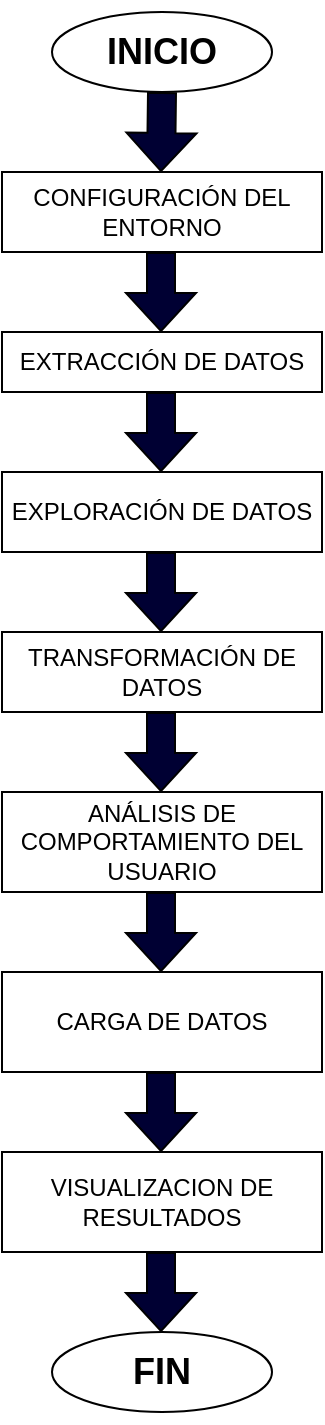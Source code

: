 <mxfile version="24.7.6">
  <diagram name="Página-1" id="bsm2oj6SQXpiPnp1-YW8">
    <mxGraphModel dx="1290" dy="522" grid="1" gridSize="10" guides="1" tooltips="1" connect="1" arrows="1" fold="1" page="1" pageScale="1" pageWidth="827" pageHeight="1169" math="0" shadow="0">
      <root>
        <mxCell id="0" />
        <mxCell id="1" parent="0" />
        <mxCell id="GJdfmRFcMUVtEZ-HNfMy-1" value="CONFIGURACIÓN DEL ENTORNO" style="rounded=0;whiteSpace=wrap;html=1;" parent="1" vertex="1">
          <mxGeometry x="320" y="120" width="160" height="40" as="geometry" />
        </mxCell>
        <mxCell id="GJdfmRFcMUVtEZ-HNfMy-2" value="EXTRACCIÓN DE DATOS" style="rounded=0;whiteSpace=wrap;html=1;" parent="1" vertex="1">
          <mxGeometry x="320" y="200" width="160" height="30" as="geometry" />
        </mxCell>
        <mxCell id="GJdfmRFcMUVtEZ-HNfMy-3" value="EXPLORACIÓN DE DATOS" style="rounded=0;whiteSpace=wrap;html=1;" parent="1" vertex="1">
          <mxGeometry x="320" y="270" width="160" height="40" as="geometry" />
        </mxCell>
        <mxCell id="GJdfmRFcMUVtEZ-HNfMy-5" value="&lt;h2&gt;INICIO&lt;/h2&gt;" style="ellipse;whiteSpace=wrap;html=1;" parent="1" vertex="1">
          <mxGeometry x="345" y="40" width="110" height="40" as="geometry" />
        </mxCell>
        <mxCell id="GJdfmRFcMUVtEZ-HNfMy-7" value="TRANSFORMACIÓN DE DATOS" style="rounded=0;whiteSpace=wrap;html=1;" parent="1" vertex="1">
          <mxGeometry x="320" y="350" width="160" height="40" as="geometry" />
        </mxCell>
        <mxCell id="GJdfmRFcMUVtEZ-HNfMy-8" value="ANÁLISIS DE COMPORTAMIENTO DEL USUARIO" style="rounded=0;whiteSpace=wrap;html=1;" parent="1" vertex="1">
          <mxGeometry x="320" y="430" width="160" height="50" as="geometry" />
        </mxCell>
        <mxCell id="GJdfmRFcMUVtEZ-HNfMy-9" value="VISUALIZACION DE RESULTADOS" style="rounded=0;whiteSpace=wrap;html=1;" parent="1" vertex="1">
          <mxGeometry x="320" y="610" width="160" height="50" as="geometry" />
        </mxCell>
        <mxCell id="GJdfmRFcMUVtEZ-HNfMy-10" value="&lt;h2&gt;FIN&lt;/h2&gt;" style="ellipse;whiteSpace=wrap;html=1;" parent="1" vertex="1">
          <mxGeometry x="345" y="700" width="110" height="40" as="geometry" />
        </mxCell>
        <mxCell id="GJdfmRFcMUVtEZ-HNfMy-11" value="" style="shape=flexArrow;endArrow=classic;html=1;rounded=0;width=14;endSize=6;fillColor=#000033;exitX=0.5;exitY=1;exitDx=0;exitDy=0;" parent="1" source="GJdfmRFcMUVtEZ-HNfMy-5" edge="1">
          <mxGeometry width="50" height="50" relative="1" as="geometry">
            <mxPoint x="399.5" y="85" as="sourcePoint" />
            <mxPoint x="399.5" y="120" as="targetPoint" />
          </mxGeometry>
        </mxCell>
        <mxCell id="GJdfmRFcMUVtEZ-HNfMy-21" value="" style="shape=flexArrow;endArrow=classic;html=1;rounded=0;width=14;endSize=6;fillColor=#000033;" parent="1" edge="1">
          <mxGeometry width="50" height="50" relative="1" as="geometry">
            <mxPoint x="399.5" y="160" as="sourcePoint" />
            <mxPoint x="399.5" y="200" as="targetPoint" />
          </mxGeometry>
        </mxCell>
        <mxCell id="GJdfmRFcMUVtEZ-HNfMy-25" value="" style="shape=flexArrow;endArrow=classic;html=1;rounded=0;width=14;endSize=6;fillColor=#000033;" parent="1" edge="1">
          <mxGeometry width="50" height="50" relative="1" as="geometry">
            <mxPoint x="399.5" y="230" as="sourcePoint" />
            <mxPoint x="399.5" y="270" as="targetPoint" />
          </mxGeometry>
        </mxCell>
        <mxCell id="GJdfmRFcMUVtEZ-HNfMy-26" value="" style="shape=flexArrow;endArrow=classic;html=1;rounded=0;width=14;endSize=6;fillColor=#000033;" parent="1" edge="1">
          <mxGeometry width="50" height="50" relative="1" as="geometry">
            <mxPoint x="399.5" y="310" as="sourcePoint" />
            <mxPoint x="399.5" y="350" as="targetPoint" />
          </mxGeometry>
        </mxCell>
        <mxCell id="GJdfmRFcMUVtEZ-HNfMy-27" value="" style="shape=flexArrow;endArrow=classic;html=1;rounded=0;width=14;endSize=6;fillColor=#000033;" parent="1" edge="1">
          <mxGeometry width="50" height="50" relative="1" as="geometry">
            <mxPoint x="399.5" y="390" as="sourcePoint" />
            <mxPoint x="399.5" y="430" as="targetPoint" />
          </mxGeometry>
        </mxCell>
        <mxCell id="GJdfmRFcMUVtEZ-HNfMy-28" value="" style="shape=flexArrow;endArrow=classic;html=1;rounded=0;width=14;endSize=6;fillColor=#000033;" parent="1" edge="1">
          <mxGeometry width="50" height="50" relative="1" as="geometry">
            <mxPoint x="399.5" y="480" as="sourcePoint" />
            <mxPoint x="399.5" y="520" as="targetPoint" />
          </mxGeometry>
        </mxCell>
        <mxCell id="GJdfmRFcMUVtEZ-HNfMy-29" value="" style="shape=flexArrow;endArrow=classic;html=1;rounded=0;width=14;endSize=6;fillColor=#000033;" parent="1" edge="1">
          <mxGeometry width="50" height="50" relative="1" as="geometry">
            <mxPoint x="399.5" y="660" as="sourcePoint" />
            <mxPoint x="399.5" y="700" as="targetPoint" />
          </mxGeometry>
        </mxCell>
        <mxCell id="I05849tT0HGcWdVVGJQV-2" value="CARGA DE DATOS" style="rounded=0;whiteSpace=wrap;html=1;" vertex="1" parent="1">
          <mxGeometry x="320" y="520" width="160" height="50" as="geometry" />
        </mxCell>
        <mxCell id="I05849tT0HGcWdVVGJQV-3" value="" style="shape=flexArrow;endArrow=classic;html=1;rounded=0;width=14;endSize=6;fillColor=#000033;" edge="1" parent="1">
          <mxGeometry width="50" height="50" relative="1" as="geometry">
            <mxPoint x="399.5" y="570" as="sourcePoint" />
            <mxPoint x="399.5" y="610" as="targetPoint" />
          </mxGeometry>
        </mxCell>
      </root>
    </mxGraphModel>
  </diagram>
</mxfile>
